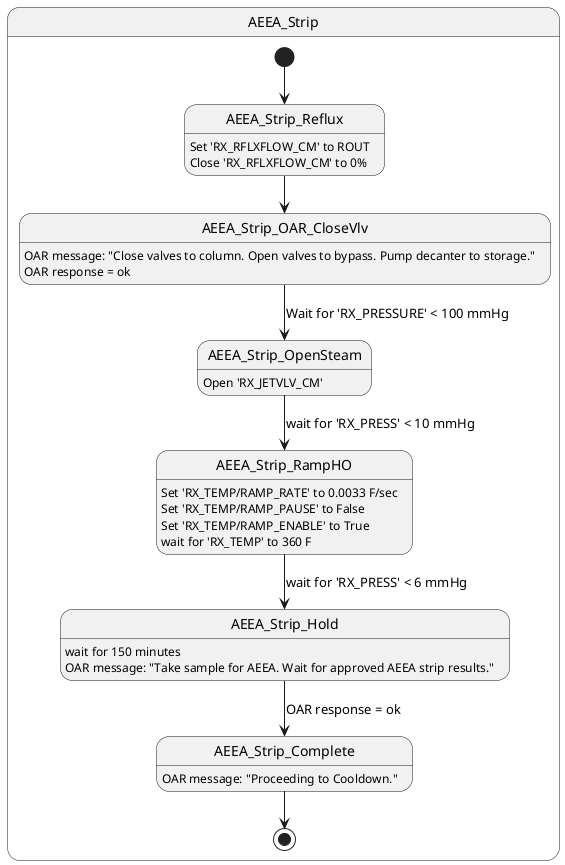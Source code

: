 @startuml

state AEEA_Strip{

[*] --> AEEA_Strip_Reflux
AEEA_Strip_Reflux: Set 'RX_RFLXFLOW_CM' to ROUT
AEEA_Strip_Reflux: Close 'RX_RFLXFLOW_CM' to 0%

AEEA_Strip_Reflux --> AEEA_Strip_OAR_CloseVlv
AEEA_Strip_OAR_CloseVlv: OAR message: "Close valves to column. Open valves to bypass. Pump decanter to storage."
AEEA_Strip_OAR_CloseVlv: OAR response = ok

AEEA_Strip_OAR_CloseVlv --> AEEA_Strip_OpenSteam: Wait for 'RX_PRESSURE' < 100 mmHg
AEEA_Strip_OpenSteam: Open 'RX_JETVLV_CM'

AEEA_Strip_OpenSteam --> AEEA_Strip_RampHO: wait for 'RX_PRESS' < 10 mmHg
AEEA_Strip_RampHO: Set 'RX_TEMP/RAMP_RATE' to 0.0033 F/sec
AEEA_Strip_RampHO: Set 'RX_TEMP/RAMP_PAUSE' to False
AEEA_Strip_RampHO: Set 'RX_TEMP/RAMP_ENABLE' to True
AEEA_Strip_RampHO: wait for 'RX_TEMP' to 360 F

AEEA_Strip_RampHO --> AEEA_Strip_Hold: wait for 'RX_PRESS' < 6 mmHg
AEEA_Strip_Hold: wait for 150 minutes
AEEA_Strip_Hold: OAR message: "Take sample for AEEA. Wait for approved AEEA strip results."

AEEA_Strip_Hold --> AEEA_Strip_Complete: OAR response = ok
AEEA_Strip_Complete: OAR message: "Proceeding to Cooldown."

AEEA_Strip_Complete --> [*]

}

@enduml